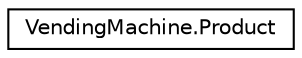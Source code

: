 digraph "그래픽컬한 클래스 계통도"
{
  edge [fontname="Helvetica",fontsize="10",labelfontname="Helvetica",labelfontsize="10"];
  node [fontname="Helvetica",fontsize="10",shape=record];
  rankdir="LR";
  Node1 [label="VendingMachine.Product",height=0.2,width=0.4,color="black", fillcolor="white", style="filled",URL="$class_vending_machine_1_1_product.html",tooltip="음료수의 정보를 담고 있는 클래스 "];
}
